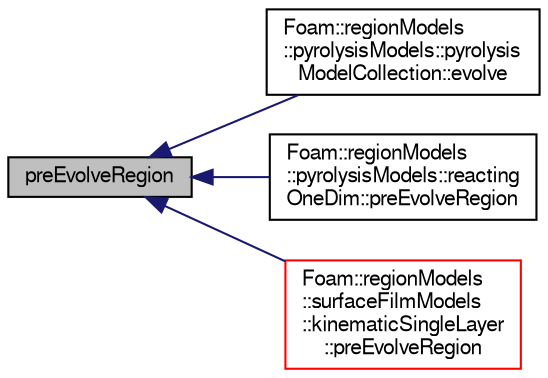 digraph "preEvolveRegion"
{
  bgcolor="transparent";
  edge [fontname="FreeSans",fontsize="10",labelfontname="FreeSans",labelfontsize="10"];
  node [fontname="FreeSans",fontsize="10",shape=record];
  rankdir="LR";
  Node2929 [label="preEvolveRegion",height=0.2,width=0.4,color="black", fillcolor="grey75", style="filled", fontcolor="black"];
  Node2929 -> Node2930 [dir="back",color="midnightblue",fontsize="10",style="solid",fontname="FreeSans"];
  Node2930 [label="Foam::regionModels\l::pyrolysisModels::pyrolysis\lModelCollection::evolve",height=0.2,width=0.4,color="black",URL="$a28974.html#a9e3bb886209d951167cd385c1ffe0b00",tooltip="Evolve regions. "];
  Node2929 -> Node2931 [dir="back",color="midnightblue",fontsize="10",style="solid",fontname="FreeSans"];
  Node2931 [label="Foam::regionModels\l::pyrolysisModels::reacting\lOneDim::preEvolveRegion",height=0.2,width=0.4,color="black",URL="$a28978.html#a97f68fddfa332c08747b539aa08b04f0",tooltip="Pre-evolve region. "];
  Node2929 -> Node2932 [dir="back",color="midnightblue",fontsize="10",style="solid",fontname="FreeSans"];
  Node2932 [label="Foam::regionModels\l::surfaceFilmModels\l::kinematicSingleLayer\l::preEvolveRegion",height=0.2,width=0.4,color="red",URL="$a29042.html#a97f68fddfa332c08747b539aa08b04f0",tooltip="Pre-evolve film hook. "];
}
